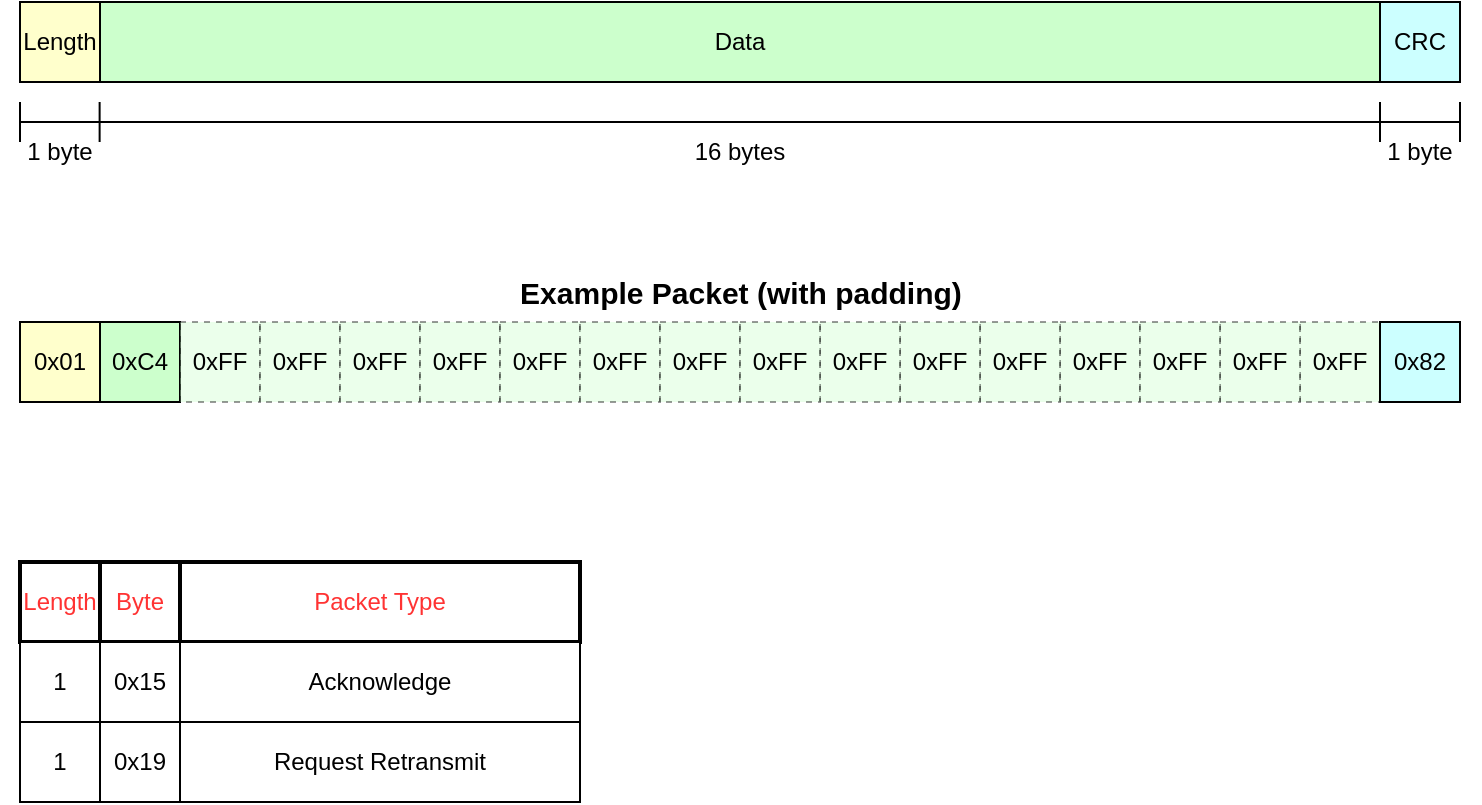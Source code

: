 <mxfile>
    <diagram id="5j5GzvRzq_kGByuNJUFC" name="Page-1">
        <mxGraphModel dx="1114" dy="787" grid="1" gridSize="10" guides="1" tooltips="1" connect="1" arrows="1" fold="1" page="1" pageScale="1" pageWidth="850" pageHeight="1100" math="0" shadow="0">
            <root>
                <mxCell id="0"/>
                <mxCell id="1" parent="0"/>
                <mxCell id="2" value="Length" style="rounded=0;whiteSpace=wrap;html=1;fillColor=#FFFFCC;" parent="1" vertex="1">
                    <mxGeometry x="80" y="80" width="40" height="40" as="geometry"/>
                </mxCell>
                <mxCell id="4" value="Data" style="rounded=0;whiteSpace=wrap;html=1;fillColor=#CCFFCC;" parent="1" vertex="1">
                    <mxGeometry x="120" y="80" width="640" height="40" as="geometry"/>
                </mxCell>
                <mxCell id="5" value="CRC" style="rounded=0;whiteSpace=wrap;html=1;fillColor=#CCFFFF;" parent="1" vertex="1">
                    <mxGeometry x="760" y="80" width="40" height="40" as="geometry"/>
                </mxCell>
                <mxCell id="6" value="" style="endArrow=none;html=1;" parent="1" edge="1">
                    <mxGeometry width="50" height="50" relative="1" as="geometry">
                        <mxPoint x="80" y="140" as="sourcePoint"/>
                        <mxPoint x="800" y="140" as="targetPoint"/>
                    </mxGeometry>
                </mxCell>
                <mxCell id="7" value="" style="endArrow=none;html=1;" parent="1" edge="1">
                    <mxGeometry width="50" height="50" relative="1" as="geometry">
                        <mxPoint x="80" y="150" as="sourcePoint"/>
                        <mxPoint x="80" y="130" as="targetPoint"/>
                    </mxGeometry>
                </mxCell>
                <mxCell id="8" value="" style="endArrow=none;html=1;" parent="1" edge="1">
                    <mxGeometry width="50" height="50" relative="1" as="geometry">
                        <mxPoint x="119.81" y="150" as="sourcePoint"/>
                        <mxPoint x="119.81" y="130" as="targetPoint"/>
                    </mxGeometry>
                </mxCell>
                <mxCell id="10" value="" style="endArrow=none;html=1;" parent="1" edge="1">
                    <mxGeometry width="50" height="50" relative="1" as="geometry">
                        <mxPoint x="760" y="150" as="sourcePoint"/>
                        <mxPoint x="760" y="130" as="targetPoint"/>
                    </mxGeometry>
                </mxCell>
                <mxCell id="11" value="" style="endArrow=none;html=1;" parent="1" edge="1">
                    <mxGeometry width="50" height="50" relative="1" as="geometry">
                        <mxPoint x="800" y="150" as="sourcePoint"/>
                        <mxPoint x="800" y="130" as="targetPoint"/>
                    </mxGeometry>
                </mxCell>
                <mxCell id="12" value="1 byte" style="text;html=1;align=center;verticalAlign=middle;whiteSpace=wrap;rounded=0;" parent="1" vertex="1">
                    <mxGeometry x="70" y="140" width="60" height="30" as="geometry"/>
                </mxCell>
                <mxCell id="13" value="1 byte" style="text;html=1;align=center;verticalAlign=middle;whiteSpace=wrap;rounded=0;" parent="1" vertex="1">
                    <mxGeometry x="750" y="140" width="60" height="30" as="geometry"/>
                </mxCell>
                <mxCell id="14" value="16 bytes" style="text;html=1;align=center;verticalAlign=middle;whiteSpace=wrap;rounded=0;" parent="1" vertex="1">
                    <mxGeometry x="410" y="140" width="60" height="30" as="geometry"/>
                </mxCell>
                <mxCell id="15" value="0x01" style="rounded=0;whiteSpace=wrap;html=1;fillColor=#FFFFCC;" parent="1" vertex="1">
                    <mxGeometry x="80" y="240" width="40" height="40" as="geometry"/>
                </mxCell>
                <mxCell id="16" value="0xC4" style="rounded=0;whiteSpace=wrap;html=1;fillColor=#CCFFCC;" parent="1" vertex="1">
                    <mxGeometry x="120" y="240" width="40" height="40" as="geometry"/>
                </mxCell>
                <mxCell id="18" value="0xFF" style="rounded=0;whiteSpace=wrap;html=1;fillColor=#CCFFCC;dashed=1;glass=0;shadow=0;opacity=40;" parent="1" vertex="1">
                    <mxGeometry x="160" y="240" width="40" height="40" as="geometry"/>
                </mxCell>
                <mxCell id="19" value="&lt;span style=&quot;color: rgb(0, 0, 0);&quot;&gt;0xFF&lt;/span&gt;" style="rounded=0;whiteSpace=wrap;html=1;fillColor=#CCFFCC;dashed=1;glass=0;shadow=0;opacity=40;" parent="1" vertex="1">
                    <mxGeometry x="200" y="240" width="40" height="40" as="geometry"/>
                </mxCell>
                <mxCell id="20" value="&lt;span style=&quot;color: rgb(0, 0, 0);&quot;&gt;0xFF&lt;/span&gt;" style="rounded=0;whiteSpace=wrap;html=1;fillColor=#CCFFCC;dashed=1;glass=0;shadow=0;opacity=40;" parent="1" vertex="1">
                    <mxGeometry x="240" y="240" width="40" height="40" as="geometry"/>
                </mxCell>
                <mxCell id="21" value="&lt;span style=&quot;color: rgb(0, 0, 0);&quot;&gt;0xFF&lt;/span&gt;" style="rounded=0;whiteSpace=wrap;html=1;fillColor=#CCFFCC;dashed=1;glass=0;shadow=0;opacity=40;" parent="1" vertex="1">
                    <mxGeometry x="280" y="240" width="40" height="40" as="geometry"/>
                </mxCell>
                <mxCell id="22" value="&lt;span style=&quot;color: rgb(0, 0, 0);&quot;&gt;0xFF&lt;/span&gt;" style="rounded=0;whiteSpace=wrap;html=1;fillColor=#CCFFCC;dashed=1;glass=0;shadow=0;opacity=40;" parent="1" vertex="1">
                    <mxGeometry x="320" y="240" width="40" height="40" as="geometry"/>
                </mxCell>
                <mxCell id="23" value="&lt;span style=&quot;color: rgb(0, 0, 0);&quot;&gt;0xFF&lt;/span&gt;" style="rounded=0;whiteSpace=wrap;html=1;fillColor=#CCFFCC;dashed=1;glass=0;shadow=0;opacity=40;" parent="1" vertex="1">
                    <mxGeometry x="360" y="240" width="40" height="40" as="geometry"/>
                </mxCell>
                <mxCell id="24" value="&lt;span style=&quot;color: rgb(0, 0, 0);&quot;&gt;0xFF&lt;/span&gt;" style="rounded=0;whiteSpace=wrap;html=1;fillColor=#CCFFCC;dashed=1;glass=0;shadow=0;opacity=40;" parent="1" vertex="1">
                    <mxGeometry x="400" y="240" width="40" height="40" as="geometry"/>
                </mxCell>
                <mxCell id="25" value="&lt;span style=&quot;color: rgb(0, 0, 0);&quot;&gt;0xFF&lt;/span&gt;" style="rounded=0;whiteSpace=wrap;html=1;fillColor=#CCFFCC;dashed=1;glass=0;shadow=0;opacity=40;" parent="1" vertex="1">
                    <mxGeometry x="600" y="240" width="40" height="40" as="geometry"/>
                </mxCell>
                <mxCell id="26" value="&lt;span style=&quot;color: rgb(0, 0, 0);&quot;&gt;0xFF&lt;/span&gt;" style="rounded=0;whiteSpace=wrap;html=1;fillColor=#CCFFCC;dashed=1;glass=0;shadow=0;opacity=40;" parent="1" vertex="1">
                    <mxGeometry x="560" y="240" width="40" height="40" as="geometry"/>
                </mxCell>
                <mxCell id="27" value="&lt;span style=&quot;color: rgb(0, 0, 0);&quot;&gt;0xFF&lt;/span&gt;" style="rounded=0;whiteSpace=wrap;html=1;fillColor=#CCFFCC;dashed=1;glass=0;shadow=0;opacity=40;" parent="1" vertex="1">
                    <mxGeometry x="520" y="240" width="40" height="40" as="geometry"/>
                </mxCell>
                <mxCell id="28" value="&lt;span style=&quot;color: rgb(0, 0, 0);&quot;&gt;0xFF&lt;/span&gt;" style="rounded=0;whiteSpace=wrap;html=1;fillColor=#CCFFCC;dashed=1;glass=0;shadow=0;opacity=40;" parent="1" vertex="1">
                    <mxGeometry x="480" y="240" width="40" height="40" as="geometry"/>
                </mxCell>
                <mxCell id="29" value="&lt;span style=&quot;color: rgb(0, 0, 0);&quot;&gt;0xFF&lt;/span&gt;" style="rounded=0;whiteSpace=wrap;html=1;fillColor=#CCFFCC;dashed=1;glass=0;shadow=0;opacity=40;" parent="1" vertex="1">
                    <mxGeometry x="440" y="240" width="40" height="40" as="geometry"/>
                </mxCell>
                <mxCell id="30" value="&lt;span style=&quot;color: rgb(0, 0, 0);&quot;&gt;0xFF&lt;/span&gt;" style="rounded=0;whiteSpace=wrap;html=1;fillColor=#CCFFCC;dashed=1;glass=0;shadow=0;opacity=40;" parent="1" vertex="1">
                    <mxGeometry x="720" y="240" width="40" height="40" as="geometry"/>
                </mxCell>
                <mxCell id="31" value="&lt;span style=&quot;color: rgb(0, 0, 0);&quot;&gt;0xFF&lt;/span&gt;" style="rounded=0;whiteSpace=wrap;html=1;fillColor=#CCFFCC;dashed=1;glass=0;shadow=0;opacity=40;" parent="1" vertex="1">
                    <mxGeometry x="680" y="240" width="40" height="40" as="geometry"/>
                </mxCell>
                <mxCell id="32" value="&lt;span style=&quot;color: rgb(0, 0, 0);&quot;&gt;0xFF&lt;/span&gt;" style="rounded=0;whiteSpace=wrap;html=1;fillColor=#CCFFCC;dashed=1;glass=0;shadow=0;opacity=40;" parent="1" vertex="1">
                    <mxGeometry x="640" y="240" width="40" height="40" as="geometry"/>
                </mxCell>
                <mxCell id="34" value="0x82" style="rounded=0;whiteSpace=wrap;html=1;fillColor=#CCFFFF;" parent="1" vertex="1">
                    <mxGeometry x="760" y="240" width="40" height="40" as="geometry"/>
                </mxCell>
                <mxCell id="35" value="Example Packet (with padding)" style="text;html=1;align=center;verticalAlign=middle;whiteSpace=wrap;rounded=0;fontSize=15;fontStyle=1" parent="1" vertex="1">
                    <mxGeometry x="322.5" y="210" width="235" height="30" as="geometry"/>
                </mxCell>
                <mxCell id="66" value="&lt;font style=&quot;color: rgb(255, 51, 51);&quot;&gt;Length&lt;/font&gt;" style="whiteSpace=wrap;html=1;align=center;strokeWidth=2;" parent="1" vertex="1">
                    <mxGeometry x="80" y="360" width="40" height="40" as="geometry"/>
                </mxCell>
                <mxCell id="81" value="&lt;font style=&quot;color: rgb(255, 51, 51);&quot;&gt;Byte&lt;/font&gt;" style="whiteSpace=wrap;html=1;align=center;strokeWidth=2;" parent="1" vertex="1">
                    <mxGeometry x="120" y="360" width="40" height="40" as="geometry"/>
                </mxCell>
                <mxCell id="82" value="&lt;font style=&quot;color: rgb(255, 51, 51);&quot;&gt;Packet Type&lt;/font&gt;" style="whiteSpace=wrap;html=1;align=center;strokeWidth=2;" parent="1" vertex="1">
                    <mxGeometry x="160" y="360" width="200" height="40" as="geometry"/>
                </mxCell>
                <mxCell id="83" value="1" style="whiteSpace=wrap;html=1;align=center;" parent="1" vertex="1">
                    <mxGeometry x="80" y="400" width="40" height="40" as="geometry"/>
                </mxCell>
                <mxCell id="84" value="0x15" style="whiteSpace=wrap;html=1;align=center;" parent="1" vertex="1">
                    <mxGeometry x="120" y="400" width="40" height="40" as="geometry"/>
                </mxCell>
                <mxCell id="85" value="Acknowledge" style="whiteSpace=wrap;html=1;align=center;" parent="1" vertex="1">
                    <mxGeometry x="160" y="400" width="200" height="40" as="geometry"/>
                </mxCell>
                <mxCell id="86" value="1" style="whiteSpace=wrap;html=1;align=center;direction=north;" parent="1" vertex="1">
                    <mxGeometry x="80" y="440" width="40" height="40" as="geometry"/>
                </mxCell>
                <mxCell id="87" value="0x19" style="whiteSpace=wrap;html=1;align=center;" parent="1" vertex="1">
                    <mxGeometry x="120" y="440" width="40" height="40" as="geometry"/>
                </mxCell>
                <mxCell id="88" value="Request Retransmit" style="whiteSpace=wrap;html=1;align=center;" parent="1" vertex="1">
                    <mxGeometry x="160" y="440" width="200" height="40" as="geometry"/>
                </mxCell>
            </root>
        </mxGraphModel>
    </diagram>
    <diagram id="o1bJEVbfxFA5OGLAWrkf" name="Page-2">
        <mxGraphModel dx="928" dy="656" grid="1" gridSize="10" guides="1" tooltips="1" connect="1" arrows="1" fold="1" page="1" pageScale="1" pageWidth="850" pageHeight="1100" math="0" shadow="0">
            <root>
                <mxCell id="0"/>
                <mxCell id="1" parent="0"/>
                <mxCell id="MX3hMwH4FiU3ApJ0Ey_w-3" style="edgeStyle=none;html=1;exitX=1;exitY=0.5;exitDx=0;exitDy=0;entryX=0;entryY=0.5;entryDx=0;entryDy=0;" edge="1" parent="1" source="MX3hMwH4FiU3ApJ0Ey_w-1" target="MX3hMwH4FiU3ApJ0Ey_w-2">
                    <mxGeometry relative="1" as="geometry"/>
                </mxCell>
                <mxCell id="MX3hMwH4FiU3ApJ0Ey_w-1" value="Receive&lt;div&gt;&lt;font style=&quot;color: rgb(0, 0, 0);&quot;&gt;length byte&lt;/font&gt;&lt;/div&gt;" style="shape=ellipse;html=1;dashed=0;whiteSpace=wrap;aspect=fixed;perimeter=ellipsePerimeter;" vertex="1" parent="1">
                    <mxGeometry x="200" y="280" width="80" height="80" as="geometry"/>
                </mxCell>
                <mxCell id="MX3hMwH4FiU3ApJ0Ey_w-5" style="edgeStyle=none;html=1;" edge="1" parent="1" source="MX3hMwH4FiU3ApJ0Ey_w-2" target="MX3hMwH4FiU3ApJ0Ey_w-4">
                    <mxGeometry relative="1" as="geometry"/>
                </mxCell>
                <mxCell id="MX3hMwH4FiU3ApJ0Ey_w-2" value="&lt;font style=&quot;color: rgb(0, 0, 0);&quot;&gt;Receive&lt;/font&gt;&lt;div&gt;&lt;font style=&quot;color: rgb(0, 0, 0);&quot;&gt;data bytes&lt;/font&gt;&lt;/div&gt;" style="shape=ellipse;html=1;dashed=0;whiteSpace=wrap;aspect=fixed;perimeter=ellipsePerimeter;" vertex="1" parent="1">
                    <mxGeometry x="320" y="280" width="80" height="80" as="geometry"/>
                </mxCell>
                <mxCell id="MX3hMwH4FiU3ApJ0Ey_w-8" style="edgeStyle=none;html=1;entryX=0;entryY=0.5;entryDx=0;entryDy=0;" edge="1" parent="1" source="MX3hMwH4FiU3ApJ0Ey_w-4" target="MX3hMwH4FiU3ApJ0Ey_w-7">
                    <mxGeometry relative="1" as="geometry"/>
                </mxCell>
                <mxCell id="MX3hMwH4FiU3ApJ0Ey_w-18" value="Is ReTx" style="edgeLabel;html=1;align=center;verticalAlign=middle;resizable=0;points=[];" vertex="1" connectable="0" parent="MX3hMwH4FiU3ApJ0Ey_w-8">
                    <mxGeometry x="-0.242" y="3" relative="1" as="geometry">
                        <mxPoint y="-7" as="offset"/>
                    </mxGeometry>
                </mxCell>
                <mxCell id="MX3hMwH4FiU3ApJ0Ey_w-10" style="edgeStyle=none;html=1;entryX=1;entryY=0.5;entryDx=0;entryDy=0;" edge="1" parent="1" source="MX3hMwH4FiU3ApJ0Ey_w-4" target="MX3hMwH4FiU3ApJ0Ey_w-21">
                    <mxGeometry relative="1" as="geometry">
                        <mxPoint x="480" y="200.0" as="targetPoint"/>
                        <Array as="points">
                            <mxPoint x="480" y="160"/>
                        </Array>
                    </mxGeometry>
                </mxCell>
                <mxCell id="MX3hMwH4FiU3ApJ0Ey_w-12" style="edgeStyle=none;html=1;exitX=0.5;exitY=1;exitDx=0;exitDy=0;entryX=1;entryY=0.5;entryDx=0;entryDy=0;" edge="1" parent="1" source="MX3hMwH4FiU3ApJ0Ey_w-4" target="MX3hMwH4FiU3ApJ0Ey_w-11">
                    <mxGeometry relative="1" as="geometry">
                        <Array as="points">
                            <mxPoint x="480" y="440"/>
                        </Array>
                    </mxGeometry>
                </mxCell>
                <mxCell id="MX3hMwH4FiU3ApJ0Ey_w-14" value="Bad CRC" style="edgeLabel;html=1;align=center;verticalAlign=middle;resizable=0;points=[];" vertex="1" connectable="0" parent="MX3hMwH4FiU3ApJ0Ey_w-12">
                    <mxGeometry x="-0.654" y="1" relative="1" as="geometry">
                        <mxPoint y="9" as="offset"/>
                    </mxGeometry>
                </mxCell>
                <mxCell id="MX3hMwH4FiU3ApJ0Ey_w-22" style="edgeStyle=none;html=1;exitX=0.5;exitY=0;exitDx=0;exitDy=0;entryX=0.5;entryY=0;entryDx=0;entryDy=0;" edge="1" parent="1" source="MX3hMwH4FiU3ApJ0Ey_w-4" target="MX3hMwH4FiU3ApJ0Ey_w-1">
                    <mxGeometry relative="1" as="geometry">
                        <mxPoint x="240" y="80" as="targetPoint"/>
                        <Array as="points">
                            <mxPoint x="480" y="80"/>
                            <mxPoint x="240" y="80"/>
                        </Array>
                    </mxGeometry>
                </mxCell>
                <mxCell id="MX3hMwH4FiU3ApJ0Ey_w-23" value="Is Ack" style="edgeLabel;html=1;align=center;verticalAlign=middle;resizable=0;points=[];" vertex="1" connectable="0" parent="MX3hMwH4FiU3ApJ0Ey_w-22">
                    <mxGeometry x="0.51" y="2" relative="1" as="geometry">
                        <mxPoint x="108" y="-43" as="offset"/>
                    </mxGeometry>
                </mxCell>
                <mxCell id="MX3hMwH4FiU3ApJ0Ey_w-4" value="Receive&lt;div&gt;&lt;font style=&quot;color: rgb(0, 0, 0);&quot;&gt;CRC byte&lt;/font&gt;&lt;/div&gt;&lt;div&gt;&lt;br&gt;&lt;/div&gt;" style="shape=ellipse;html=1;dashed=0;whiteSpace=wrap;aspect=fixed;perimeter=ellipsePerimeter;" vertex="1" parent="1">
                    <mxGeometry x="440" y="280" width="80" height="80" as="geometry"/>
                </mxCell>
                <mxCell id="MX3hMwH4FiU3ApJ0Ey_w-27" style="edgeStyle=orthogonalEdgeStyle;html=1;entryX=0;entryY=0.5;entryDx=0;entryDy=0;exitX=0.5;exitY=1;exitDx=0;exitDy=0;" edge="1" parent="1" target="MX3hMwH4FiU3ApJ0Ey_w-1">
                    <mxGeometry relative="1" as="geometry">
                        <mxPoint x="203.5" y="370.0" as="targetPoint"/>
                        <mxPoint x="641" y="360.0" as="sourcePoint"/>
                        <Array as="points">
                            <mxPoint x="641" y="520"/>
                            <mxPoint x="159" y="520"/>
                            <mxPoint x="159" y="320"/>
                        </Array>
                    </mxGeometry>
                </mxCell>
                <mxCell id="MX3hMwH4FiU3ApJ0Ey_w-7" value="Retransmit&lt;div&gt;&lt;font style=&quot;color: rgb(0, 0, 0);&quot;&gt;last packet&lt;/font&gt;&lt;/div&gt;" style="shape=ellipse;html=1;dashed=0;whiteSpace=wrap;aspect=fixed;perimeter=ellipsePerimeter;" vertex="1" parent="1">
                    <mxGeometry x="600" y="280" width="80" height="80" as="geometry"/>
                </mxCell>
                <mxCell id="MX3hMwH4FiU3ApJ0Ey_w-29" style="edgeStyle=none;html=1;exitX=0;exitY=0.5;exitDx=0;exitDy=0;endArrow=none;endFill=0;" edge="1" parent="1" source="MX3hMwH4FiU3ApJ0Ey_w-11">
                    <mxGeometry relative="1" as="geometry">
                        <mxPoint x="160" y="440" as="targetPoint"/>
                    </mxGeometry>
                </mxCell>
                <mxCell id="MX3hMwH4FiU3ApJ0Ey_w-11" value="Request&lt;div&gt;&lt;font style=&quot;color: rgb(0, 0, 0);&quot;&gt;retransmit&lt;/font&gt;&lt;/div&gt;" style="shape=ellipse;html=1;dashed=0;whiteSpace=wrap;aspect=fixed;perimeter=ellipsePerimeter;" vertex="1" parent="1">
                    <mxGeometry x="360" y="400" width="80" height="80" as="geometry"/>
                </mxCell>
                <mxCell id="MX3hMwH4FiU3ApJ0Ey_w-26" style="edgeStyle=none;html=1;entryX=1;entryY=0.5;entryDx=0;entryDy=0;" edge="1" parent="1" source="MX3hMwH4FiU3ApJ0Ey_w-21" target="MX3hMwH4FiU3ApJ0Ey_w-24">
                    <mxGeometry relative="1" as="geometry"/>
                </mxCell>
                <mxCell id="MX3hMwH4FiU3ApJ0Ey_w-21" value="Transmit&lt;div&gt;&lt;font style=&quot;color: rgb(0, 0, 0);&quot;&gt;acknowgedle&lt;/font&gt;&lt;/div&gt;" style="shape=ellipse;html=1;dashed=0;whiteSpace=wrap;aspect=fixed;perimeter=ellipsePerimeter;" vertex="1" parent="1">
                    <mxGeometry x="360" y="120" width="80" height="80" as="geometry"/>
                </mxCell>
                <mxCell id="MX3hMwH4FiU3ApJ0Ey_w-25" style="edgeStyle=none;html=1;" edge="1" parent="1" source="MX3hMwH4FiU3ApJ0Ey_w-24">
                    <mxGeometry relative="1" as="geometry">
                        <mxPoint x="240" y="160" as="targetPoint"/>
                    </mxGeometry>
                </mxCell>
                <mxCell id="MX3hMwH4FiU3ApJ0Ey_w-24" value="&lt;font style=&quot;color: rgb(0, 0, 0);&quot;&gt;Store packet in&amp;nbsp;&lt;span style=&quot;background-color: transparent;&quot;&gt;buffer&lt;/span&gt;&lt;/font&gt;" style="shape=ellipse;html=1;dashed=0;whiteSpace=wrap;aspect=fixed;perimeter=ellipsePerimeter;" vertex="1" parent="1">
                    <mxGeometry x="260" y="120" width="80" height="80" as="geometry"/>
                </mxCell>
            </root>
        </mxGraphModel>
    </diagram>
</mxfile>